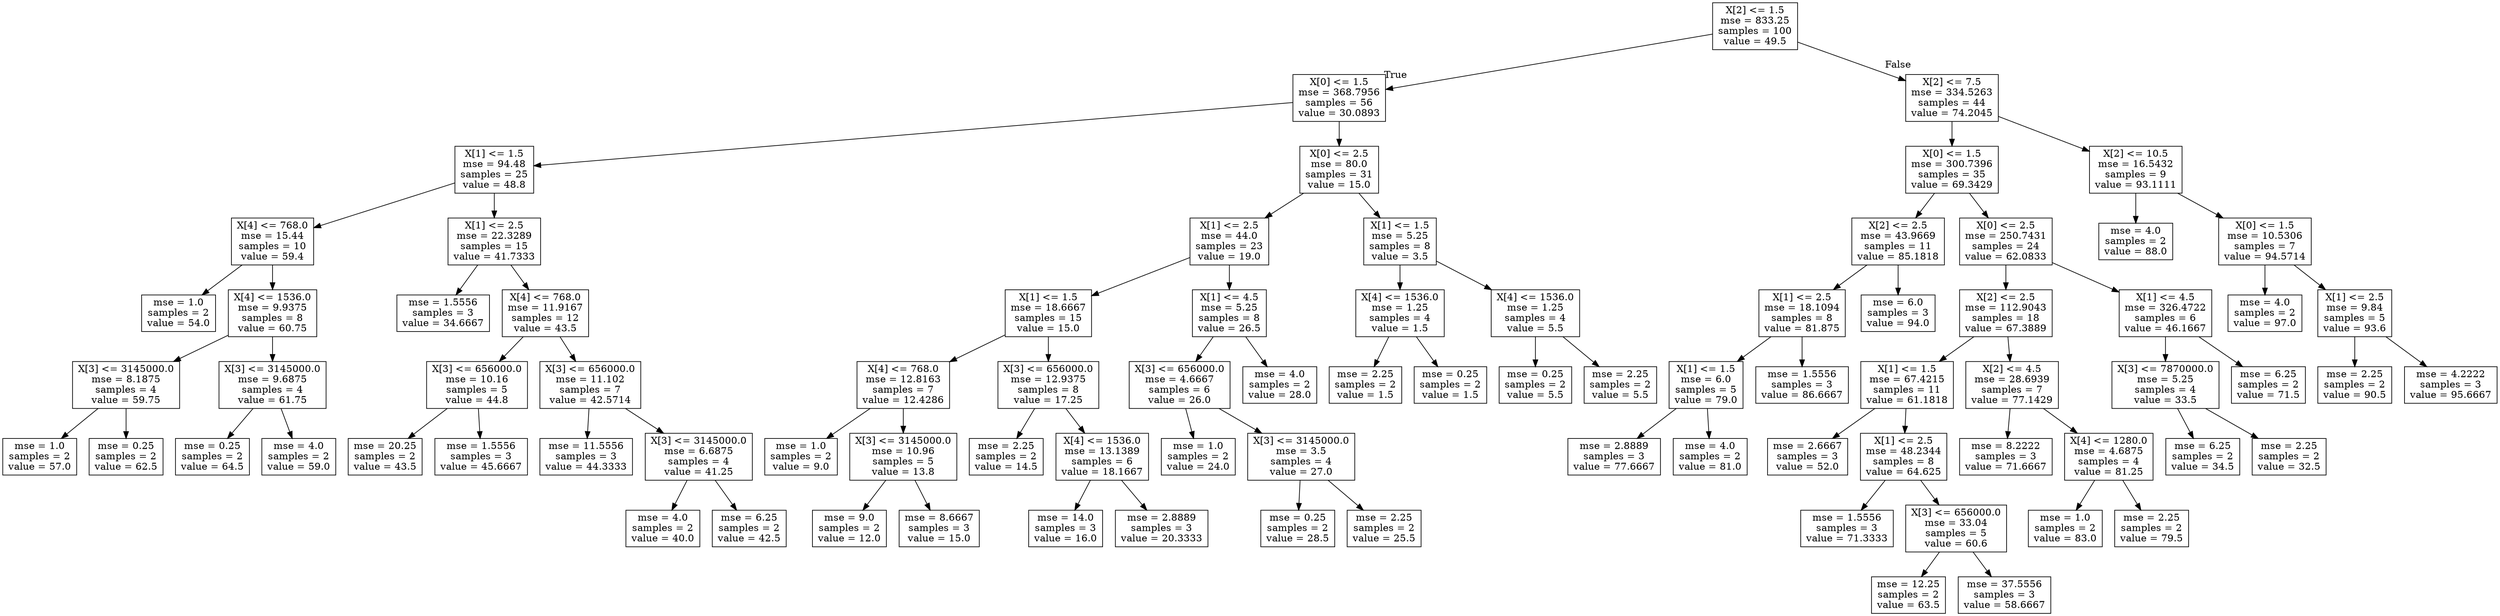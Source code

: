 digraph Tree {
node [shape=box] ;
0 [label="X[2] <= 1.5\nmse = 833.25\nsamples = 100\nvalue = 49.5"] ;
1 [label="X[0] <= 1.5\nmse = 368.7956\nsamples = 56\nvalue = 30.0893"] ;
0 -> 1 [labeldistance=2.5, labelangle=45, headlabel="True"] ;
2 [label="X[1] <= 1.5\nmse = 94.48\nsamples = 25\nvalue = 48.8"] ;
1 -> 2 ;
3 [label="X[4] <= 768.0\nmse = 15.44\nsamples = 10\nvalue = 59.4"] ;
2 -> 3 ;
4 [label="mse = 1.0\nsamples = 2\nvalue = 54.0"] ;
3 -> 4 ;
5 [label="X[4] <= 1536.0\nmse = 9.9375\nsamples = 8\nvalue = 60.75"] ;
3 -> 5 ;
6 [label="X[3] <= 3145000.0\nmse = 8.1875\nsamples = 4\nvalue = 59.75"] ;
5 -> 6 ;
7 [label="mse = 1.0\nsamples = 2\nvalue = 57.0"] ;
6 -> 7 ;
8 [label="mse = 0.25\nsamples = 2\nvalue = 62.5"] ;
6 -> 8 ;
9 [label="X[3] <= 3145000.0\nmse = 9.6875\nsamples = 4\nvalue = 61.75"] ;
5 -> 9 ;
10 [label="mse = 0.25\nsamples = 2\nvalue = 64.5"] ;
9 -> 10 ;
11 [label="mse = 4.0\nsamples = 2\nvalue = 59.0"] ;
9 -> 11 ;
12 [label="X[1] <= 2.5\nmse = 22.3289\nsamples = 15\nvalue = 41.7333"] ;
2 -> 12 ;
13 [label="mse = 1.5556\nsamples = 3\nvalue = 34.6667"] ;
12 -> 13 ;
14 [label="X[4] <= 768.0\nmse = 11.9167\nsamples = 12\nvalue = 43.5"] ;
12 -> 14 ;
15 [label="X[3] <= 656000.0\nmse = 10.16\nsamples = 5\nvalue = 44.8"] ;
14 -> 15 ;
16 [label="mse = 20.25\nsamples = 2\nvalue = 43.5"] ;
15 -> 16 ;
17 [label="mse = 1.5556\nsamples = 3\nvalue = 45.6667"] ;
15 -> 17 ;
18 [label="X[3] <= 656000.0\nmse = 11.102\nsamples = 7\nvalue = 42.5714"] ;
14 -> 18 ;
19 [label="mse = 11.5556\nsamples = 3\nvalue = 44.3333"] ;
18 -> 19 ;
20 [label="X[3] <= 3145000.0\nmse = 6.6875\nsamples = 4\nvalue = 41.25"] ;
18 -> 20 ;
21 [label="mse = 4.0\nsamples = 2\nvalue = 40.0"] ;
20 -> 21 ;
22 [label="mse = 6.25\nsamples = 2\nvalue = 42.5"] ;
20 -> 22 ;
23 [label="X[0] <= 2.5\nmse = 80.0\nsamples = 31\nvalue = 15.0"] ;
1 -> 23 ;
24 [label="X[1] <= 2.5\nmse = 44.0\nsamples = 23\nvalue = 19.0"] ;
23 -> 24 ;
25 [label="X[1] <= 1.5\nmse = 18.6667\nsamples = 15\nvalue = 15.0"] ;
24 -> 25 ;
26 [label="X[4] <= 768.0\nmse = 12.8163\nsamples = 7\nvalue = 12.4286"] ;
25 -> 26 ;
27 [label="mse = 1.0\nsamples = 2\nvalue = 9.0"] ;
26 -> 27 ;
28 [label="X[3] <= 3145000.0\nmse = 10.96\nsamples = 5\nvalue = 13.8"] ;
26 -> 28 ;
29 [label="mse = 9.0\nsamples = 2\nvalue = 12.0"] ;
28 -> 29 ;
30 [label="mse = 8.6667\nsamples = 3\nvalue = 15.0"] ;
28 -> 30 ;
31 [label="X[3] <= 656000.0\nmse = 12.9375\nsamples = 8\nvalue = 17.25"] ;
25 -> 31 ;
32 [label="mse = 2.25\nsamples = 2\nvalue = 14.5"] ;
31 -> 32 ;
33 [label="X[4] <= 1536.0\nmse = 13.1389\nsamples = 6\nvalue = 18.1667"] ;
31 -> 33 ;
34 [label="mse = 14.0\nsamples = 3\nvalue = 16.0"] ;
33 -> 34 ;
35 [label="mse = 2.8889\nsamples = 3\nvalue = 20.3333"] ;
33 -> 35 ;
36 [label="X[1] <= 4.5\nmse = 5.25\nsamples = 8\nvalue = 26.5"] ;
24 -> 36 ;
37 [label="X[3] <= 656000.0\nmse = 4.6667\nsamples = 6\nvalue = 26.0"] ;
36 -> 37 ;
38 [label="mse = 1.0\nsamples = 2\nvalue = 24.0"] ;
37 -> 38 ;
39 [label="X[3] <= 3145000.0\nmse = 3.5\nsamples = 4\nvalue = 27.0"] ;
37 -> 39 ;
40 [label="mse = 0.25\nsamples = 2\nvalue = 28.5"] ;
39 -> 40 ;
41 [label="mse = 2.25\nsamples = 2\nvalue = 25.5"] ;
39 -> 41 ;
42 [label="mse = 4.0\nsamples = 2\nvalue = 28.0"] ;
36 -> 42 ;
43 [label="X[1] <= 1.5\nmse = 5.25\nsamples = 8\nvalue = 3.5"] ;
23 -> 43 ;
44 [label="X[4] <= 1536.0\nmse = 1.25\nsamples = 4\nvalue = 1.5"] ;
43 -> 44 ;
45 [label="mse = 2.25\nsamples = 2\nvalue = 1.5"] ;
44 -> 45 ;
46 [label="mse = 0.25\nsamples = 2\nvalue = 1.5"] ;
44 -> 46 ;
47 [label="X[4] <= 1536.0\nmse = 1.25\nsamples = 4\nvalue = 5.5"] ;
43 -> 47 ;
48 [label="mse = 0.25\nsamples = 2\nvalue = 5.5"] ;
47 -> 48 ;
49 [label="mse = 2.25\nsamples = 2\nvalue = 5.5"] ;
47 -> 49 ;
50 [label="X[2] <= 7.5\nmse = 334.5263\nsamples = 44\nvalue = 74.2045"] ;
0 -> 50 [labeldistance=2.5, labelangle=-45, headlabel="False"] ;
51 [label="X[0] <= 1.5\nmse = 300.7396\nsamples = 35\nvalue = 69.3429"] ;
50 -> 51 ;
52 [label="X[2] <= 2.5\nmse = 43.9669\nsamples = 11\nvalue = 85.1818"] ;
51 -> 52 ;
53 [label="X[1] <= 2.5\nmse = 18.1094\nsamples = 8\nvalue = 81.875"] ;
52 -> 53 ;
54 [label="X[1] <= 1.5\nmse = 6.0\nsamples = 5\nvalue = 79.0"] ;
53 -> 54 ;
55 [label="mse = 2.8889\nsamples = 3\nvalue = 77.6667"] ;
54 -> 55 ;
56 [label="mse = 4.0\nsamples = 2\nvalue = 81.0"] ;
54 -> 56 ;
57 [label="mse = 1.5556\nsamples = 3\nvalue = 86.6667"] ;
53 -> 57 ;
58 [label="mse = 6.0\nsamples = 3\nvalue = 94.0"] ;
52 -> 58 ;
59 [label="X[0] <= 2.5\nmse = 250.7431\nsamples = 24\nvalue = 62.0833"] ;
51 -> 59 ;
60 [label="X[2] <= 2.5\nmse = 112.9043\nsamples = 18\nvalue = 67.3889"] ;
59 -> 60 ;
61 [label="X[1] <= 1.5\nmse = 67.4215\nsamples = 11\nvalue = 61.1818"] ;
60 -> 61 ;
62 [label="mse = 2.6667\nsamples = 3\nvalue = 52.0"] ;
61 -> 62 ;
63 [label="X[1] <= 2.5\nmse = 48.2344\nsamples = 8\nvalue = 64.625"] ;
61 -> 63 ;
64 [label="mse = 1.5556\nsamples = 3\nvalue = 71.3333"] ;
63 -> 64 ;
65 [label="X[3] <= 656000.0\nmse = 33.04\nsamples = 5\nvalue = 60.6"] ;
63 -> 65 ;
66 [label="mse = 12.25\nsamples = 2\nvalue = 63.5"] ;
65 -> 66 ;
67 [label="mse = 37.5556\nsamples = 3\nvalue = 58.6667"] ;
65 -> 67 ;
68 [label="X[2] <= 4.5\nmse = 28.6939\nsamples = 7\nvalue = 77.1429"] ;
60 -> 68 ;
69 [label="mse = 8.2222\nsamples = 3\nvalue = 71.6667"] ;
68 -> 69 ;
70 [label="X[4] <= 1280.0\nmse = 4.6875\nsamples = 4\nvalue = 81.25"] ;
68 -> 70 ;
71 [label="mse = 1.0\nsamples = 2\nvalue = 83.0"] ;
70 -> 71 ;
72 [label="mse = 2.25\nsamples = 2\nvalue = 79.5"] ;
70 -> 72 ;
73 [label="X[1] <= 4.5\nmse = 326.4722\nsamples = 6\nvalue = 46.1667"] ;
59 -> 73 ;
74 [label="X[3] <= 7870000.0\nmse = 5.25\nsamples = 4\nvalue = 33.5"] ;
73 -> 74 ;
75 [label="mse = 6.25\nsamples = 2\nvalue = 34.5"] ;
74 -> 75 ;
76 [label="mse = 2.25\nsamples = 2\nvalue = 32.5"] ;
74 -> 76 ;
77 [label="mse = 6.25\nsamples = 2\nvalue = 71.5"] ;
73 -> 77 ;
78 [label="X[2] <= 10.5\nmse = 16.5432\nsamples = 9\nvalue = 93.1111"] ;
50 -> 78 ;
79 [label="mse = 4.0\nsamples = 2\nvalue = 88.0"] ;
78 -> 79 ;
80 [label="X[0] <= 1.5\nmse = 10.5306\nsamples = 7\nvalue = 94.5714"] ;
78 -> 80 ;
81 [label="mse = 4.0\nsamples = 2\nvalue = 97.0"] ;
80 -> 81 ;
82 [label="X[1] <= 2.5\nmse = 9.84\nsamples = 5\nvalue = 93.6"] ;
80 -> 82 ;
83 [label="mse = 2.25\nsamples = 2\nvalue = 90.5"] ;
82 -> 83 ;
84 [label="mse = 4.2222\nsamples = 3\nvalue = 95.6667"] ;
82 -> 84 ;
}